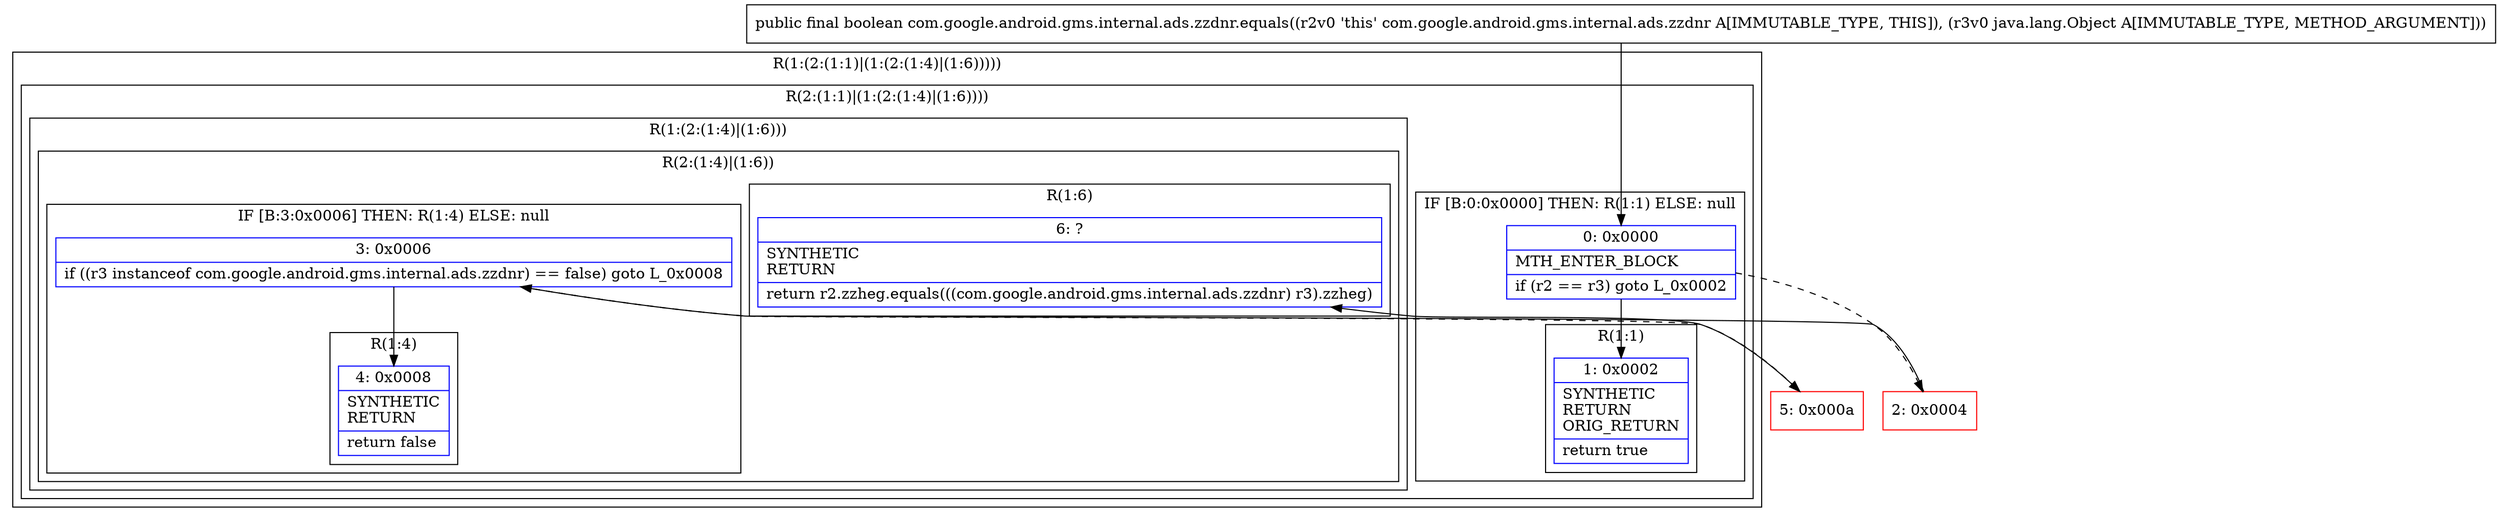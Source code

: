 digraph "CFG forcom.google.android.gms.internal.ads.zzdnr.equals(Ljava\/lang\/Object;)Z" {
subgraph cluster_Region_1982361679 {
label = "R(1:(2:(1:1)|(1:(2:(1:4)|(1:6)))))";
node [shape=record,color=blue];
subgraph cluster_Region_502680736 {
label = "R(2:(1:1)|(1:(2:(1:4)|(1:6))))";
node [shape=record,color=blue];
subgraph cluster_IfRegion_1426392822 {
label = "IF [B:0:0x0000] THEN: R(1:1) ELSE: null";
node [shape=record,color=blue];
Node_0 [shape=record,label="{0\:\ 0x0000|MTH_ENTER_BLOCK\l|if (r2 == r3) goto L_0x0002\l}"];
subgraph cluster_Region_418077049 {
label = "R(1:1)";
node [shape=record,color=blue];
Node_1 [shape=record,label="{1\:\ 0x0002|SYNTHETIC\lRETURN\lORIG_RETURN\l|return true\l}"];
}
}
subgraph cluster_Region_762636323 {
label = "R(1:(2:(1:4)|(1:6)))";
node [shape=record,color=blue];
subgraph cluster_Region_38281825 {
label = "R(2:(1:4)|(1:6))";
node [shape=record,color=blue];
subgraph cluster_IfRegion_2139596392 {
label = "IF [B:3:0x0006] THEN: R(1:4) ELSE: null";
node [shape=record,color=blue];
Node_3 [shape=record,label="{3\:\ 0x0006|if ((r3 instanceof com.google.android.gms.internal.ads.zzdnr) == false) goto L_0x0008\l}"];
subgraph cluster_Region_1030031472 {
label = "R(1:4)";
node [shape=record,color=blue];
Node_4 [shape=record,label="{4\:\ 0x0008|SYNTHETIC\lRETURN\l|return false\l}"];
}
}
subgraph cluster_Region_928696847 {
label = "R(1:6)";
node [shape=record,color=blue];
Node_6 [shape=record,label="{6\:\ ?|SYNTHETIC\lRETURN\l|return r2.zzheg.equals(((com.google.android.gms.internal.ads.zzdnr) r3).zzheg)\l}"];
}
}
}
}
}
Node_2 [shape=record,color=red,label="{2\:\ 0x0004}"];
Node_5 [shape=record,color=red,label="{5\:\ 0x000a}"];
MethodNode[shape=record,label="{public final boolean com.google.android.gms.internal.ads.zzdnr.equals((r2v0 'this' com.google.android.gms.internal.ads.zzdnr A[IMMUTABLE_TYPE, THIS]), (r3v0 java.lang.Object A[IMMUTABLE_TYPE, METHOD_ARGUMENT])) }"];
MethodNode -> Node_0;
Node_0 -> Node_1;
Node_0 -> Node_2[style=dashed];
Node_3 -> Node_4;
Node_3 -> Node_5[style=dashed];
Node_2 -> Node_3;
Node_5 -> Node_6;
}

